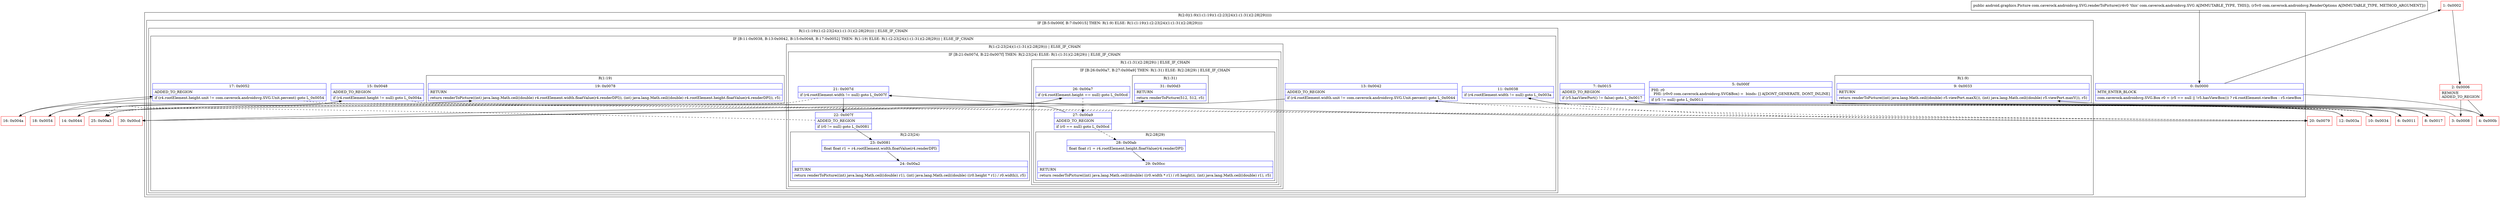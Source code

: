 digraph "CFG forcom.caverock.androidsvg.SVG.renderToPicture(Lcom\/caverock\/androidsvg\/RenderOptions;)Landroid\/graphics\/Picture;" {
subgraph cluster_Region_1810440457 {
label = "R(2:0|(1:9)(1:(1:19)(1:(2:23|24)(1:(1:31)(2:28|29)))))";
node [shape=record,color=blue];
Node_0 [shape=record,label="{0\:\ 0x0000|MTH_ENTER_BLOCK\l|com.caverock.androidsvg.SVG.Box r0 = (r5 == null \|\| !r5.hasViewBox()) ? r4.rootElement.viewBox : r5.viewBox\l}"];
subgraph cluster_IfRegion_2008704403 {
label = "IF [B:5:0x000f, B:7:0x0015] THEN: R(1:9) ELSE: R(1:(1:19)(1:(2:23|24)(1:(1:31)(2:28|29))))";
node [shape=record,color=blue];
Node_5 [shape=record,label="{5\:\ 0x000f|PHI: r0 \l  PHI: (r0v0 com.caverock.androidsvg.SVG$Box) =  binds: [] A[DONT_GENERATE, DONT_INLINE]\l|if (r5 != null) goto L_0x0011\l}"];
Node_7 [shape=record,label="{7\:\ 0x0015|ADDED_TO_REGION\l|if (r5.hasViewPort() != false) goto L_0x0017\l}"];
subgraph cluster_Region_1299825732 {
label = "R(1:9)";
node [shape=record,color=blue];
Node_9 [shape=record,label="{9\:\ 0x0033|RETURN\l|return renderToPicture((int) java.lang.Math.ceil((double) r5.viewPort.maxX()), (int) java.lang.Math.ceil((double) r5.viewPort.maxY()), r5)\l}"];
}
subgraph cluster_Region_124504260 {
label = "R(1:(1:19)(1:(2:23|24)(1:(1:31)(2:28|29)))) | ELSE_IF_CHAIN\l";
node [shape=record,color=blue];
subgraph cluster_IfRegion_558559954 {
label = "IF [B:11:0x0038, B:13:0x0042, B:15:0x0048, B:17:0x0052] THEN: R(1:19) ELSE: R(1:(2:23|24)(1:(1:31)(2:28|29))) | ELSE_IF_CHAIN\l";
node [shape=record,color=blue];
Node_11 [shape=record,label="{11\:\ 0x0038|if (r4.rootElement.width != null) goto L_0x003a\l}"];
Node_13 [shape=record,label="{13\:\ 0x0042|ADDED_TO_REGION\l|if (r4.rootElement.width.unit != com.caverock.androidsvg.SVG.Unit.percent) goto L_0x0044\l}"];
Node_15 [shape=record,label="{15\:\ 0x0048|ADDED_TO_REGION\l|if (r4.rootElement.height != null) goto L_0x004a\l}"];
Node_17 [shape=record,label="{17\:\ 0x0052|ADDED_TO_REGION\l|if (r4.rootElement.height.unit != com.caverock.androidsvg.SVG.Unit.percent) goto L_0x0054\l}"];
subgraph cluster_Region_91790741 {
label = "R(1:19)";
node [shape=record,color=blue];
Node_19 [shape=record,label="{19\:\ 0x0078|RETURN\l|return renderToPicture((int) java.lang.Math.ceil((double) r4.rootElement.width.floatValue(r4.renderDPI)), (int) java.lang.Math.ceil((double) r4.rootElement.height.floatValue(r4.renderDPI)), r5)\l}"];
}
subgraph cluster_Region_111162010 {
label = "R(1:(2:23|24)(1:(1:31)(2:28|29))) | ELSE_IF_CHAIN\l";
node [shape=record,color=blue];
subgraph cluster_IfRegion_603537211 {
label = "IF [B:21:0x007d, B:22:0x007f] THEN: R(2:23|24) ELSE: R(1:(1:31)(2:28|29)) | ELSE_IF_CHAIN\l";
node [shape=record,color=blue];
Node_21 [shape=record,label="{21\:\ 0x007d|if (r4.rootElement.width != null) goto L_0x007f\l}"];
Node_22 [shape=record,label="{22\:\ 0x007f|ADDED_TO_REGION\l|if (r0 != null) goto L_0x0081\l}"];
subgraph cluster_Region_1129932639 {
label = "R(2:23|24)";
node [shape=record,color=blue];
Node_23 [shape=record,label="{23\:\ 0x0081|float float r1 = r4.rootElement.width.floatValue(r4.renderDPI)\l}"];
Node_24 [shape=record,label="{24\:\ 0x00a2|RETURN\l|return renderToPicture((int) java.lang.Math.ceil((double) r1), (int) java.lang.Math.ceil((double) ((r0.height * r1) \/ r0.width)), r5)\l}"];
}
subgraph cluster_Region_1607792482 {
label = "R(1:(1:31)(2:28|29)) | ELSE_IF_CHAIN\l";
node [shape=record,color=blue];
subgraph cluster_IfRegion_972394296 {
label = "IF [B:26:0x00a7, B:27:0x00a9] THEN: R(1:31) ELSE: R(2:28|29) | ELSE_IF_CHAIN\l";
node [shape=record,color=blue];
Node_26 [shape=record,label="{26\:\ 0x00a7|if (r4.rootElement.height == null) goto L_0x00cd\l}"];
Node_27 [shape=record,label="{27\:\ 0x00a9|ADDED_TO_REGION\l|if (r0 == null) goto L_0x00cd\l}"];
subgraph cluster_Region_696140328 {
label = "R(1:31)";
node [shape=record,color=blue];
Node_31 [shape=record,label="{31\:\ 0x00d3|RETURN\l|return renderToPicture(512, 512, r5)\l}"];
}
subgraph cluster_Region_456527974 {
label = "R(2:28|29)";
node [shape=record,color=blue];
Node_28 [shape=record,label="{28\:\ 0x00ab|float float r1 = r4.rootElement.height.floatValue(r4.renderDPI)\l}"];
Node_29 [shape=record,label="{29\:\ 0x00cc|RETURN\l|return renderToPicture((int) java.lang.Math.ceil((double) ((r0.width * r1) \/ r0.height)), (int) java.lang.Math.ceil((double) r1), r5)\l}"];
}
}
}
}
}
}
}
}
}
Node_1 [shape=record,color=red,label="{1\:\ 0x0002}"];
Node_2 [shape=record,color=red,label="{2\:\ 0x0006|REMOVE\lADDED_TO_REGION\l}"];
Node_3 [shape=record,color=red,label="{3\:\ 0x0008}"];
Node_4 [shape=record,color=red,label="{4\:\ 0x000b}"];
Node_6 [shape=record,color=red,label="{6\:\ 0x0011}"];
Node_8 [shape=record,color=red,label="{8\:\ 0x0017}"];
Node_10 [shape=record,color=red,label="{10\:\ 0x0034}"];
Node_12 [shape=record,color=red,label="{12\:\ 0x003a}"];
Node_14 [shape=record,color=red,label="{14\:\ 0x0044}"];
Node_16 [shape=record,color=red,label="{16\:\ 0x004a}"];
Node_18 [shape=record,color=red,label="{18\:\ 0x0054}"];
Node_20 [shape=record,color=red,label="{20\:\ 0x0079}"];
Node_25 [shape=record,color=red,label="{25\:\ 0x00a3}"];
Node_30 [shape=record,color=red,label="{30\:\ 0x00cd}"];
MethodNode[shape=record,label="{public android.graphics.Picture com.caverock.androidsvg.SVG.renderToPicture((r4v0 'this' com.caverock.androidsvg.SVG A[IMMUTABLE_TYPE, THIS]), (r5v0 com.caverock.androidsvg.RenderOptions A[IMMUTABLE_TYPE, METHOD_ARGUMENT])) }"];
MethodNode -> Node_0;
Node_0 -> Node_1;
Node_0 -> Node_4;
Node_5 -> Node_6;
Node_5 -> Node_10[style=dashed];
Node_7 -> Node_8;
Node_7 -> Node_10[style=dashed];
Node_11 -> Node_12;
Node_11 -> Node_20[style=dashed];
Node_13 -> Node_14;
Node_13 -> Node_20[style=dashed];
Node_15 -> Node_16;
Node_15 -> Node_20[style=dashed];
Node_17 -> Node_18;
Node_17 -> Node_20[style=dashed];
Node_21 -> Node_22;
Node_21 -> Node_25[style=dashed];
Node_22 -> Node_23;
Node_22 -> Node_25[style=dashed];
Node_23 -> Node_24;
Node_26 -> Node_27[style=dashed];
Node_26 -> Node_30;
Node_27 -> Node_28[style=dashed];
Node_27 -> Node_30;
Node_28 -> Node_29;
Node_1 -> Node_2;
Node_2 -> Node_3;
Node_2 -> Node_4;
Node_3 -> Node_5;
Node_4 -> Node_5;
Node_6 -> Node_7;
Node_8 -> Node_9;
Node_10 -> Node_11;
Node_12 -> Node_13;
Node_14 -> Node_15;
Node_16 -> Node_17;
Node_18 -> Node_19;
Node_20 -> Node_21;
Node_25 -> Node_26;
Node_30 -> Node_31;
}

